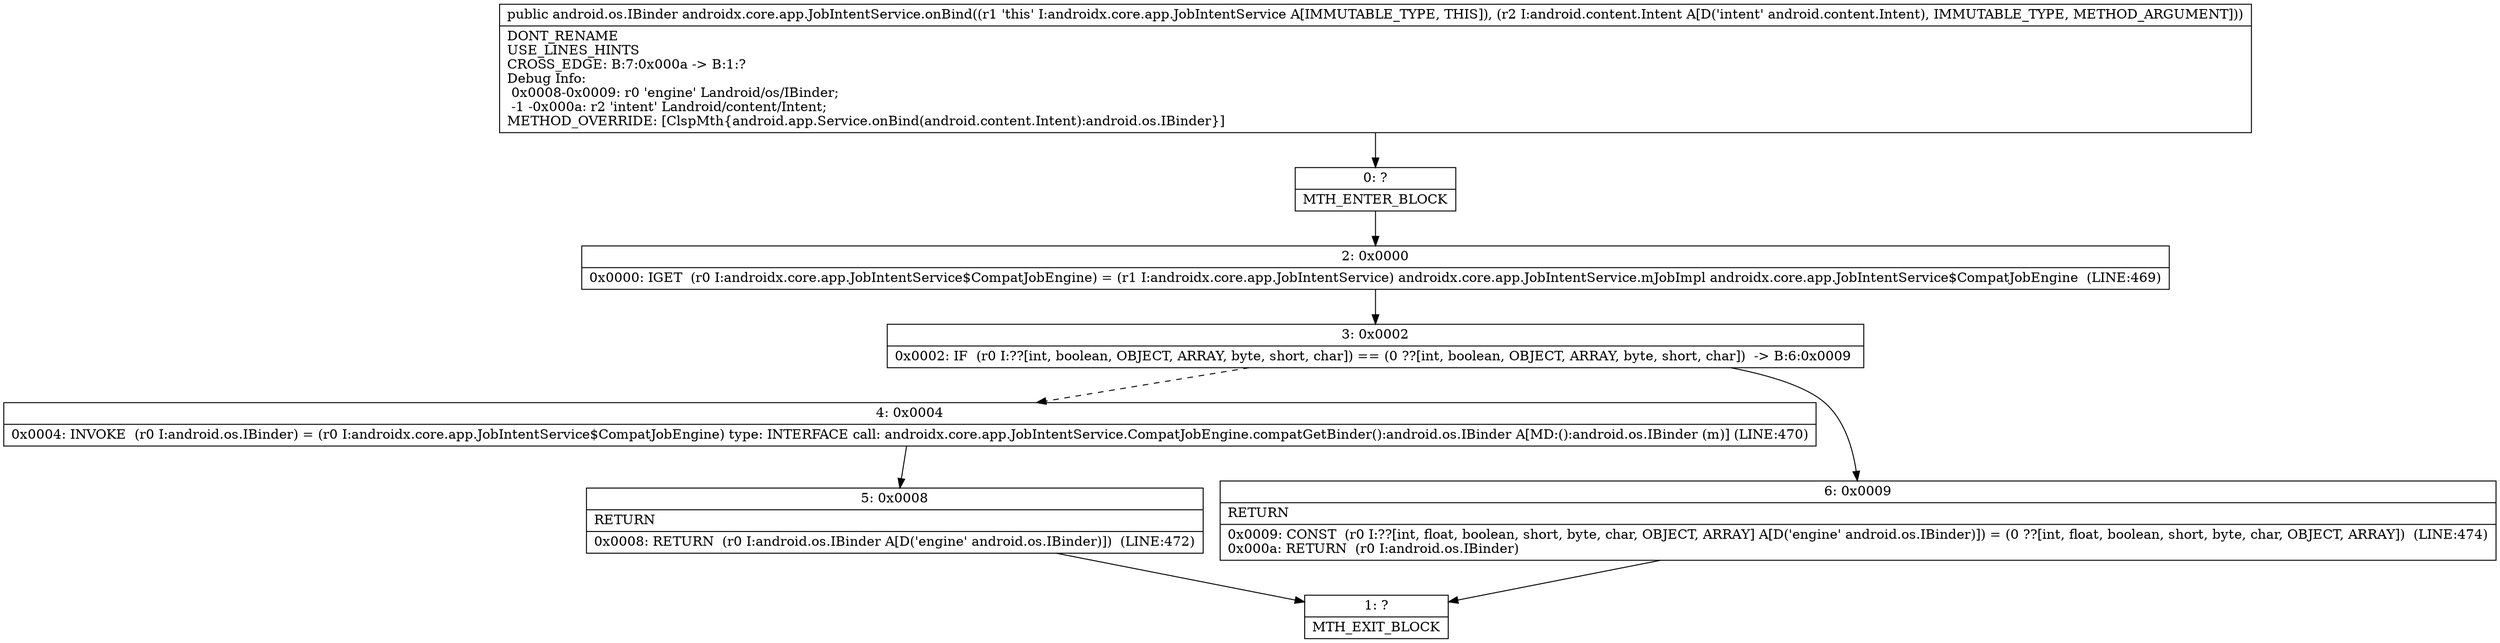 digraph "CFG forandroidx.core.app.JobIntentService.onBind(Landroid\/content\/Intent;)Landroid\/os\/IBinder;" {
Node_0 [shape=record,label="{0\:\ ?|MTH_ENTER_BLOCK\l}"];
Node_2 [shape=record,label="{2\:\ 0x0000|0x0000: IGET  (r0 I:androidx.core.app.JobIntentService$CompatJobEngine) = (r1 I:androidx.core.app.JobIntentService) androidx.core.app.JobIntentService.mJobImpl androidx.core.app.JobIntentService$CompatJobEngine  (LINE:469)\l}"];
Node_3 [shape=record,label="{3\:\ 0x0002|0x0002: IF  (r0 I:??[int, boolean, OBJECT, ARRAY, byte, short, char]) == (0 ??[int, boolean, OBJECT, ARRAY, byte, short, char])  \-\> B:6:0x0009 \l}"];
Node_4 [shape=record,label="{4\:\ 0x0004|0x0004: INVOKE  (r0 I:android.os.IBinder) = (r0 I:androidx.core.app.JobIntentService$CompatJobEngine) type: INTERFACE call: androidx.core.app.JobIntentService.CompatJobEngine.compatGetBinder():android.os.IBinder A[MD:():android.os.IBinder (m)] (LINE:470)\l}"];
Node_5 [shape=record,label="{5\:\ 0x0008|RETURN\l|0x0008: RETURN  (r0 I:android.os.IBinder A[D('engine' android.os.IBinder)])  (LINE:472)\l}"];
Node_1 [shape=record,label="{1\:\ ?|MTH_EXIT_BLOCK\l}"];
Node_6 [shape=record,label="{6\:\ 0x0009|RETURN\l|0x0009: CONST  (r0 I:??[int, float, boolean, short, byte, char, OBJECT, ARRAY] A[D('engine' android.os.IBinder)]) = (0 ??[int, float, boolean, short, byte, char, OBJECT, ARRAY])  (LINE:474)\l0x000a: RETURN  (r0 I:android.os.IBinder) \l}"];
MethodNode[shape=record,label="{public android.os.IBinder androidx.core.app.JobIntentService.onBind((r1 'this' I:androidx.core.app.JobIntentService A[IMMUTABLE_TYPE, THIS]), (r2 I:android.content.Intent A[D('intent' android.content.Intent), IMMUTABLE_TYPE, METHOD_ARGUMENT]))  | DONT_RENAME\lUSE_LINES_HINTS\lCROSS_EDGE: B:7:0x000a \-\> B:1:?\lDebug Info:\l  0x0008\-0x0009: r0 'engine' Landroid\/os\/IBinder;\l  \-1 \-0x000a: r2 'intent' Landroid\/content\/Intent;\lMETHOD_OVERRIDE: [ClspMth\{android.app.Service.onBind(android.content.Intent):android.os.IBinder\}]\l}"];
MethodNode -> Node_0;Node_0 -> Node_2;
Node_2 -> Node_3;
Node_3 -> Node_4[style=dashed];
Node_3 -> Node_6;
Node_4 -> Node_5;
Node_5 -> Node_1;
Node_6 -> Node_1;
}


